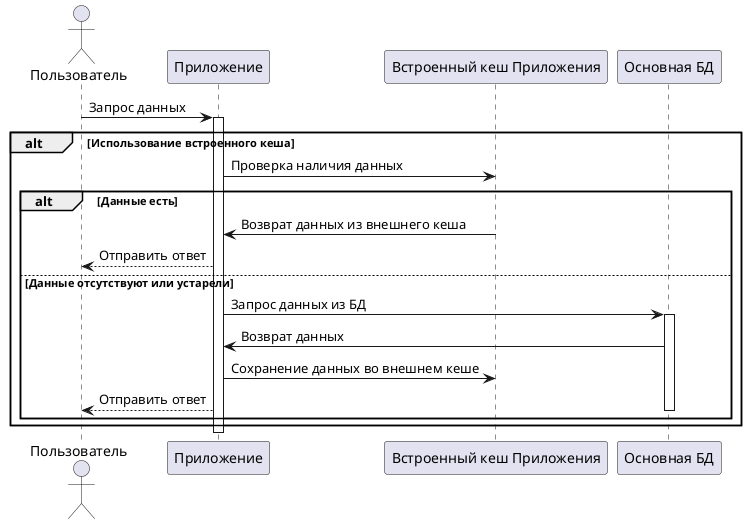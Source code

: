 @startuml
actor Пользователь
participant "Приложение" as App
participant "Встроенный кеш Приложения" as Cache
participant "Основная БД" as Database
Пользователь -> App : Запрос данных
activate App
alt Использование встроенного кеша

    App -> Cache : Проверка наличия данных
    alt Данные есть
     Cache -> App : Возврат данных из внешнего кеша
        App --> Пользователь : Отправить ответ

    else Данные отсутствуют или устарели
        App -> Database : Запрос данных из БД
        activate Database
        Database -> App : Возврат данных
        App -> Cache : Сохранение данных во внешнем кеше
        App --> Пользователь : Отправить ответ
        deactivate Database
    end
end

deactivate App

@enduml